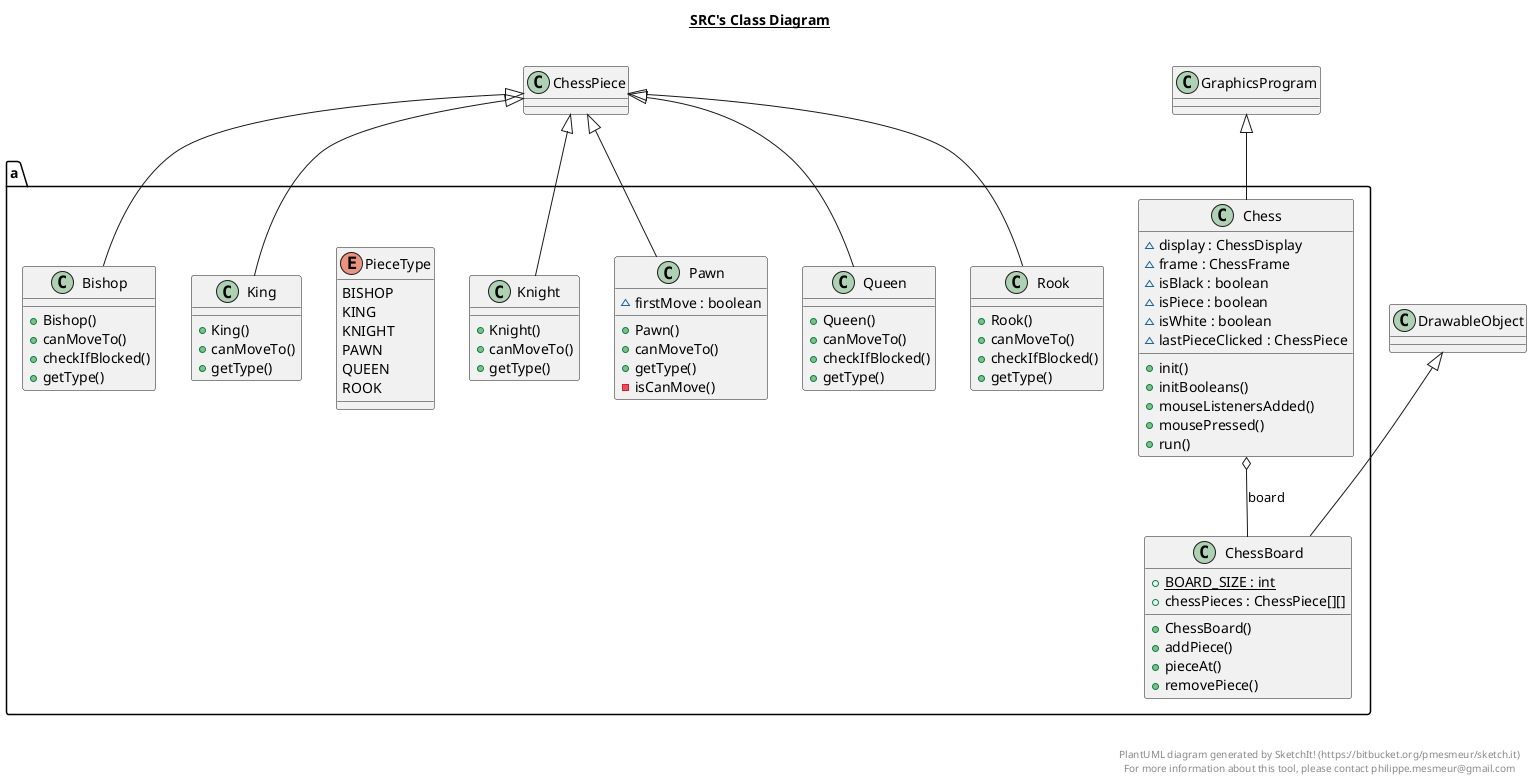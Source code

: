 @startuml

title __SRC's Class Diagram__\n

  namespace a {
    class Bishop {
        + Bishop()
        + canMoveTo()
        + checkIfBlocked()
        + getType()
    }
  }
  

  namespace a {
    class Chess {
        ~ display : ChessDisplay
        ~ frame : ChessFrame
        ~ isBlack : boolean
        ~ isPiece : boolean
        ~ isWhite : boolean
        ~ lastPieceClicked : ChessPiece
        + init()
        + initBooleans()
        + mouseListenersAdded()
        + mousePressed()
        + run()
    }
  }
  

  namespace  a {
    class ChessBoard {
        {static} + BOARD_SIZE : int
        + chessPieces : ChessPiece[][]
        + ChessBoard()
        + addPiece()
        + pieceAt()
        + removePiece()
    }
  }
  

  namespace a {
    class King {
        + King()
        + canMoveTo()
        + getType()
    }
  }
  

  namespace a {
    class Knight {
        + Knight()
        + canMoveTo()
        + getType()
    }
  }
  

  namespace a {
    class Pawn {
        ~ firstMove : boolean
        + Pawn()
        + canMoveTo()
        + getType()
        - isCanMove()
    }
  }
  

  namespace a {
    enum PieceType {
      BISHOP
      KING
      KNIGHT
      PAWN
      QUEEN
      ROOK
    }
  }
  

  namespace a {
    class Queen {
        + Queen()
        + canMoveTo()
        + checkIfBlocked()
        + getType()
    }
  }
  

  namespace a {
    class Rook {
        + Rook()
        + canMoveTo()
        + checkIfBlocked()
        + getType()
    }
  }
  

  Bishop -up-|> ChessPiece
  Chess -up-|> GraphicsProgram
  Chess o-- ChessBoard : board
  ChessBoard -up-|> DrawableObject
  King -up-|> ChessPiece
  Knight -up-|> ChessPiece
  Pawn -up-|> ChessPiece
  Queen -up-|> ChessPiece
  Rook -up-|> ChessPiece


right footer


PlantUML diagram generated by SketchIt! (https://bitbucket.org/pmesmeur/sketch.it)
For more information about this tool, please contact philippe.mesmeur@gmail.com
endfooter

@enduml
